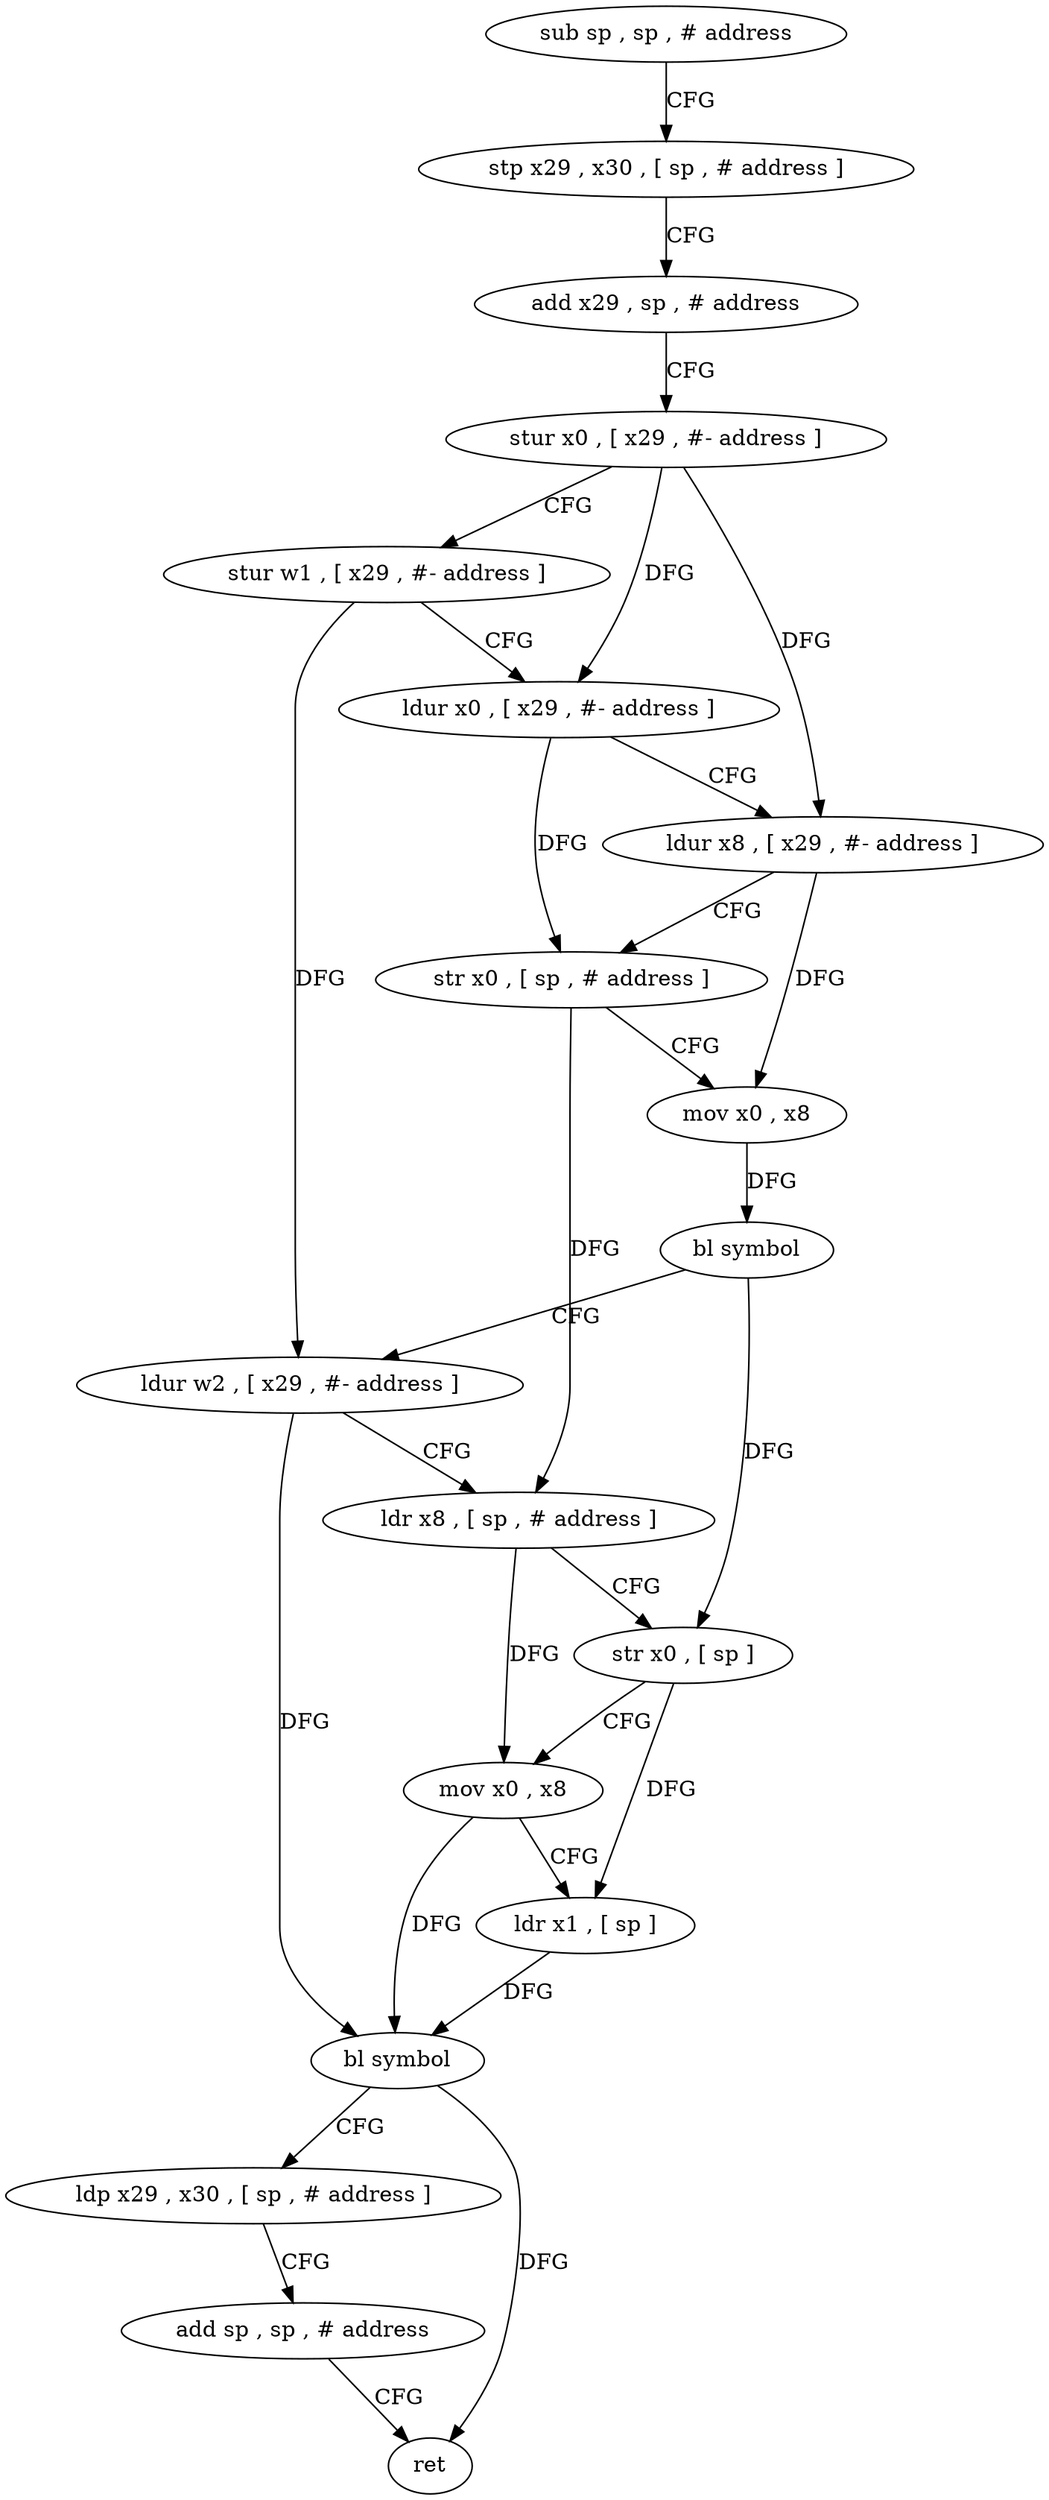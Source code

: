 digraph "func" {
"4289132" [label = "sub sp , sp , # address" ]
"4289136" [label = "stp x29 , x30 , [ sp , # address ]" ]
"4289140" [label = "add x29 , sp , # address" ]
"4289144" [label = "stur x0 , [ x29 , #- address ]" ]
"4289148" [label = "stur w1 , [ x29 , #- address ]" ]
"4289152" [label = "ldur x0 , [ x29 , #- address ]" ]
"4289156" [label = "ldur x8 , [ x29 , #- address ]" ]
"4289160" [label = "str x0 , [ sp , # address ]" ]
"4289164" [label = "mov x0 , x8" ]
"4289168" [label = "bl symbol" ]
"4289172" [label = "ldur w2 , [ x29 , #- address ]" ]
"4289176" [label = "ldr x8 , [ sp , # address ]" ]
"4289180" [label = "str x0 , [ sp ]" ]
"4289184" [label = "mov x0 , x8" ]
"4289188" [label = "ldr x1 , [ sp ]" ]
"4289192" [label = "bl symbol" ]
"4289196" [label = "ldp x29 , x30 , [ sp , # address ]" ]
"4289200" [label = "add sp , sp , # address" ]
"4289204" [label = "ret" ]
"4289132" -> "4289136" [ label = "CFG" ]
"4289136" -> "4289140" [ label = "CFG" ]
"4289140" -> "4289144" [ label = "CFG" ]
"4289144" -> "4289148" [ label = "CFG" ]
"4289144" -> "4289152" [ label = "DFG" ]
"4289144" -> "4289156" [ label = "DFG" ]
"4289148" -> "4289152" [ label = "CFG" ]
"4289148" -> "4289172" [ label = "DFG" ]
"4289152" -> "4289156" [ label = "CFG" ]
"4289152" -> "4289160" [ label = "DFG" ]
"4289156" -> "4289160" [ label = "CFG" ]
"4289156" -> "4289164" [ label = "DFG" ]
"4289160" -> "4289164" [ label = "CFG" ]
"4289160" -> "4289176" [ label = "DFG" ]
"4289164" -> "4289168" [ label = "DFG" ]
"4289168" -> "4289172" [ label = "CFG" ]
"4289168" -> "4289180" [ label = "DFG" ]
"4289172" -> "4289176" [ label = "CFG" ]
"4289172" -> "4289192" [ label = "DFG" ]
"4289176" -> "4289180" [ label = "CFG" ]
"4289176" -> "4289184" [ label = "DFG" ]
"4289180" -> "4289184" [ label = "CFG" ]
"4289180" -> "4289188" [ label = "DFG" ]
"4289184" -> "4289188" [ label = "CFG" ]
"4289184" -> "4289192" [ label = "DFG" ]
"4289188" -> "4289192" [ label = "DFG" ]
"4289192" -> "4289196" [ label = "CFG" ]
"4289192" -> "4289204" [ label = "DFG" ]
"4289196" -> "4289200" [ label = "CFG" ]
"4289200" -> "4289204" [ label = "CFG" ]
}
